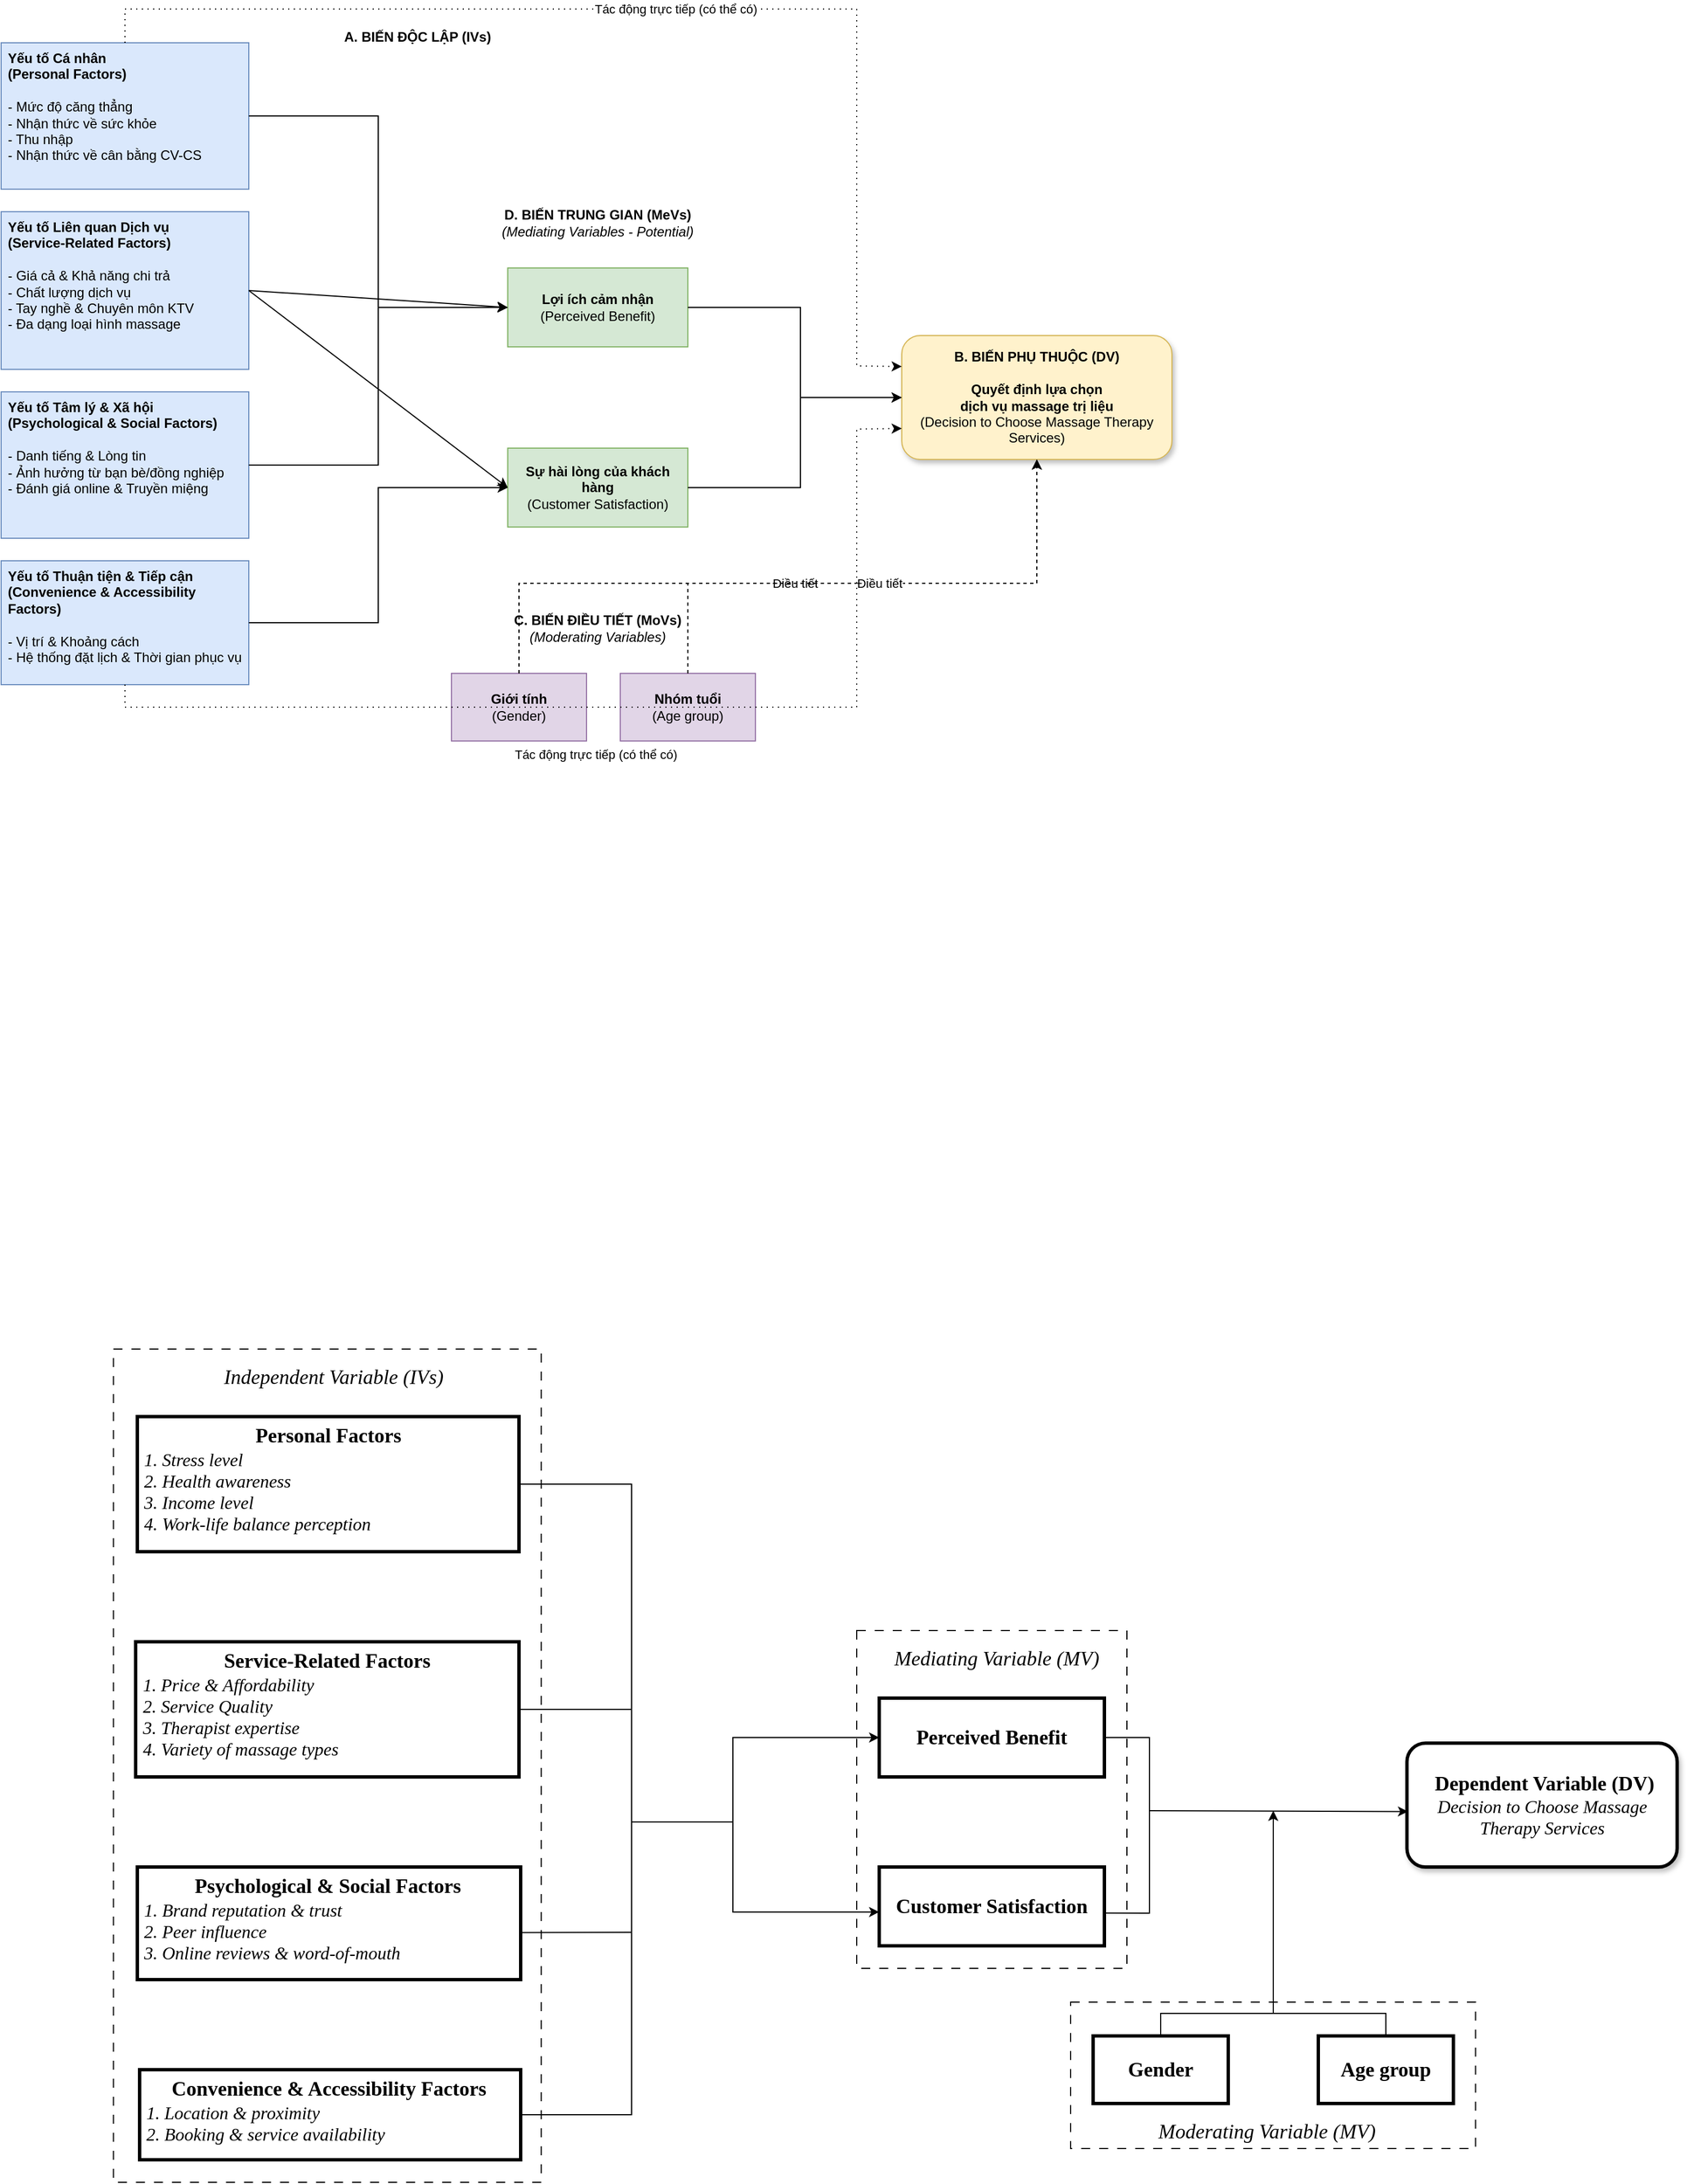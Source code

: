 <mxfile version="26.1.3">
  <diagram name="Page-1" id="qmDatxOl6HqxDlBA25QH">
    <mxGraphModel dx="2040" dy="1051" grid="0" gridSize="10" guides="1" tooltips="1" connect="1" arrows="1" fold="1" page="0" pageScale="1" pageWidth="850" pageHeight="1100" math="0" shadow="0">
      <root>
        <mxCell id="0" />
        <mxCell id="1" parent="0" />
        <mxCell id="I1SLYxGWvdEMF7dLtvF2-12" value="&lt;b&gt;Yếu tố Cá nhân&lt;br&gt;(Personal Factors)&lt;/b&gt;&lt;div&gt;&lt;br&gt;&lt;/div&gt;&lt;div&gt;- Mức độ căng thẳng&lt;/div&gt;&lt;div&gt;- Nhận thức về sức khỏe&lt;/div&gt;&lt;div&gt;- Thu nhập&lt;/div&gt;&lt;div&gt;- Nhận thức về cân bằng CV-CS&lt;/div&gt;" style="rounded=0;whiteSpace=wrap;html=1;align=left;verticalAlign=top;spacingLeft=4;fillColor=#dae8fc;strokeColor=#6c8ebf;" vertex="1" parent="1">
          <mxGeometry x="40" y="60" width="220" height="130" as="geometry" />
        </mxCell>
        <mxCell id="I1SLYxGWvdEMF7dLtvF2-13" value="&lt;b&gt;Yếu tố Liên quan Dịch vụ&lt;br&gt;(Service-Related Factors)&lt;/b&gt;&lt;div&gt;&lt;br&gt;&lt;/div&gt;&lt;div&gt;- Giá cả &amp;amp; Khả năng chi trả&lt;/div&gt;&lt;div&gt;- Chất lượng dịch vụ&lt;/div&gt;&lt;div&gt;- Tay nghề &amp;amp; Chuyên môn KTV&lt;/div&gt;&lt;div&gt;- Đa dạng loại hình massage&lt;/div&gt;" style="rounded=0;whiteSpace=wrap;html=1;align=left;verticalAlign=top;spacingLeft=4;fillColor=#dae8fc;strokeColor=#6c8ebf;" vertex="1" parent="1">
          <mxGeometry x="40" y="210" width="220" height="140" as="geometry" />
        </mxCell>
        <mxCell id="I1SLYxGWvdEMF7dLtvF2-14" value="&lt;b&gt;Yếu tố Tâm lý &amp;amp; Xã hội&lt;br&gt;(Psychological &amp;amp; Social Factors)&lt;/b&gt;&lt;div&gt;&lt;br&gt;&lt;/div&gt;&lt;div&gt;- Danh tiếng &amp;amp; Lòng tin&lt;/div&gt;&lt;div&gt;- Ảnh hưởng từ bạn bè/đồng nghiệp&lt;/div&gt;&lt;div&gt;- Đánh giá online &amp;amp; Truyền miệng&lt;/div&gt;" style="rounded=0;whiteSpace=wrap;html=1;align=left;verticalAlign=top;spacingLeft=4;fillColor=#dae8fc;strokeColor=#6c8ebf;" vertex="1" parent="1">
          <mxGeometry x="40" y="370" width="220" height="130" as="geometry" />
        </mxCell>
        <mxCell id="I1SLYxGWvdEMF7dLtvF2-15" value="&lt;b&gt;Yếu tố Thuận tiện &amp;amp; Tiếp cận&lt;br&gt;(Convenience &amp;amp; Accessibility Factors)&lt;/b&gt;&lt;div&gt;&lt;br&gt;&lt;/div&gt;&lt;div&gt;- Vị trí &amp;amp; Khoảng cách&lt;/div&gt;&lt;div&gt;- Hệ thống đặt lịch &amp;amp; Thời gian phục vụ&lt;/div&gt;" style="rounded=0;whiteSpace=wrap;html=1;align=left;verticalAlign=top;spacingLeft=4;fillColor=#dae8fc;strokeColor=#6c8ebf;" vertex="1" parent="1">
          <mxGeometry x="40" y="520" width="220" height="110" as="geometry" />
        </mxCell>
        <mxCell id="I1SLYxGWvdEMF7dLtvF2-16" value="&lt;b&gt;B. BIẾN PHỤ THUỘC (DV)&lt;/b&gt;&lt;div&gt;&lt;b&gt;&lt;br&gt;&lt;/b&gt;&lt;/div&gt;&lt;div&gt;&lt;b&gt;Quyết định lựa chọn&lt;/b&gt;&lt;/div&gt;&lt;div&gt;&lt;b&gt;dịch vụ massage trị liệu&lt;/b&gt;&lt;/div&gt;&lt;div&gt;(Decision to Choose Massage Therapy Services)&lt;/div&gt;" style="rounded=1;whiteSpace=wrap;html=1;fillColor=#fff2cc;strokeColor=#d6b656;shadow=1;" vertex="1" parent="1">
          <mxGeometry x="840" y="320" width="240" height="110" as="geometry" />
        </mxCell>
        <mxCell id="I1SLYxGWvdEMF7dLtvF2-17" value="" style="group" vertex="1" connectable="0" parent="1">
          <mxGeometry x="330" y="40" width="160" height="30" as="geometry" />
        </mxCell>
        <mxCell id="I1SLYxGWvdEMF7dLtvF2-18" value="&lt;b&gt;A. BIẾN ĐỘC LẬP (IVs)&lt;/b&gt;" style="text;html=1;strokeColor=none;fillColor=none;align=center;verticalAlign=middle;whiteSpace=wrap;rounded=0;" vertex="1" parent="I1SLYxGWvdEMF7dLtvF2-17">
          <mxGeometry width="160" height="30" as="geometry" />
        </mxCell>
        <mxCell id="I1SLYxGWvdEMF7dLtvF2-19" value="&lt;b&gt;D. BIẾN TRUNG GIAN (MeVs)&lt;/b&gt;&lt;div&gt;&lt;i&gt;(Mediating Variables - Potential)&lt;/i&gt;&lt;/div&gt;" style="text;html=1;strokeColor=none;fillColor=none;align=center;verticalAlign=middle;whiteSpace=wrap;rounded=0;" vertex="1" parent="1">
          <mxGeometry x="460" y="200" width="220" height="40" as="geometry" />
        </mxCell>
        <mxCell id="I1SLYxGWvdEMF7dLtvF2-20" value="&lt;b&gt;Lợi ích cảm nhận&lt;/b&gt;&lt;div&gt;(Perceived Benefit)&lt;/div&gt;" style="rounded=0;whiteSpace=wrap;html=1;fillColor=#d5e8d4;strokeColor=#82b366;" vertex="1" parent="1">
          <mxGeometry x="490" y="260" width="160" height="70" as="geometry" />
        </mxCell>
        <mxCell id="I1SLYxGWvdEMF7dLtvF2-21" value="&lt;b&gt;Sự hài lòng của khách hàng&lt;/b&gt;&lt;div&gt;(Customer Satisfaction)&lt;/div&gt;" style="rounded=0;whiteSpace=wrap;html=1;fillColor=#d5e8d4;strokeColor=#82b366;" vertex="1" parent="1">
          <mxGeometry x="490" y="420" width="160" height="70" as="geometry" />
        </mxCell>
        <mxCell id="I1SLYxGWvdEMF7dLtvF2-22" value="&lt;b&gt;C. BIẾN ĐIỀU TIẾT (MoVs)&lt;/b&gt;&lt;div&gt;&lt;i&gt;(Moderating Variables)&lt;/i&gt;&lt;/div&gt;" style="text;html=1;strokeColor=none;fillColor=none;align=center;verticalAlign=middle;whiteSpace=wrap;rounded=0;" vertex="1" parent="1">
          <mxGeometry x="460" y="560" width="220" height="40" as="geometry" />
        </mxCell>
        <mxCell id="I1SLYxGWvdEMF7dLtvF2-23" value="&lt;b&gt;Giới tính&lt;/b&gt;&lt;div&gt;(Gender)&lt;/div&gt;" style="rounded=0;whiteSpace=wrap;html=1;fillColor=#e1d5e7;strokeColor=#9673a6;" vertex="1" parent="1">
          <mxGeometry x="440" y="620" width="120" height="60" as="geometry" />
        </mxCell>
        <mxCell id="I1SLYxGWvdEMF7dLtvF2-24" value="&lt;b&gt;Nhóm tuổi&lt;/b&gt;&lt;div&gt;(Age group)&lt;/div&gt;" style="rounded=0;whiteSpace=wrap;html=1;fillColor=#e1d5e7;strokeColor=#9673a6;" vertex="1" parent="1">
          <mxGeometry x="590" y="620" width="120" height="60" as="geometry" />
        </mxCell>
        <mxCell id="I1SLYxGWvdEMF7dLtvF2-25" value="" style="endArrow=classic;html=1;rounded=0;exitX=1;exitY=0.5;exitDx=0;exitDy=0;entryX=0;entryY=0.5;entryDx=0;entryDy=0;" edge="1" parent="1" source="I1SLYxGWvdEMF7dLtvF2-12" target="I1SLYxGWvdEMF7dLtvF2-20">
          <mxGeometry width="50" height="50" relative="1" as="geometry">
            <mxPoint x="400" y="350" as="sourcePoint" />
            <mxPoint x="450" y="300" as="targetPoint" />
            <Array as="points">
              <mxPoint x="375" y="125" />
              <mxPoint x="375" y="295" />
            </Array>
          </mxGeometry>
        </mxCell>
        <mxCell id="I1SLYxGWvdEMF7dLtvF2-26" value="" style="endArrow=classic;html=1;rounded=0;exitX=1;exitY=0.5;exitDx=0;exitDy=0;" edge="1" parent="1" source="I1SLYxGWvdEMF7dLtvF2-13">
          <mxGeometry width="50" height="50" relative="1" as="geometry">
            <mxPoint x="270" y="280" as="sourcePoint" />
            <mxPoint x="490" y="295" as="targetPoint" />
          </mxGeometry>
        </mxCell>
        <mxCell id="I1SLYxGWvdEMF7dLtvF2-27" value="" style="endArrow=classic;html=1;rounded=0;exitX=1;exitY=0.5;exitDx=0;exitDy=0;entryX=0;entryY=0.5;entryDx=0;entryDy=0;" edge="1" parent="1" source="I1SLYxGWvdEMF7dLtvF2-14" target="I1SLYxGWvdEMF7dLtvF2-20">
          <mxGeometry width="50" height="50" relative="1" as="geometry">
            <mxPoint x="270" y="435" as="sourcePoint" />
            <mxPoint x="490" y="455" as="targetPoint" />
            <Array as="points">
              <mxPoint x="375" y="435" />
              <mxPoint x="375" y="295" />
            </Array>
          </mxGeometry>
        </mxCell>
        <mxCell id="I1SLYxGWvdEMF7dLtvF2-28" value="" style="endArrow=classic;html=1;rounded=0;exitX=1;exitY=0.5;exitDx=0;exitDy=0;entryX=0;entryY=0.5;entryDx=0;entryDy=0;" edge="1" parent="1" source="I1SLYxGWvdEMF7dLtvF2-13" target="I1SLYxGWvdEMF7dLtvF2-21">
          <mxGeometry width="50" height="50" relative="1" as="geometry">
            <mxPoint x="270" y="280" as="sourcePoint" />
            <mxPoint x="490" y="455" as="targetPoint" />
          </mxGeometry>
        </mxCell>
        <mxCell id="I1SLYxGWvdEMF7dLtvF2-29" value="" style="endArrow=classic;html=1;rounded=0;exitX=1;exitY=0.5;exitDx=0;exitDy=0;entryX=0;entryY=0.5;entryDx=0;entryDy=0;" edge="1" parent="1" source="I1SLYxGWvdEMF7dLtvF2-15" target="I1SLYxGWvdEMF7dLtvF2-21">
          <mxGeometry width="50" height="50" relative="1" as="geometry">
            <mxPoint x="270" y="575" as="sourcePoint" />
            <mxPoint x="490" y="455" as="targetPoint" />
            <Array as="points">
              <mxPoint x="375" y="575" />
              <mxPoint x="375" y="455" />
            </Array>
          </mxGeometry>
        </mxCell>
        <mxCell id="I1SLYxGWvdEMF7dLtvF2-30" value="" style="endArrow=classic;html=1;rounded=0;exitX=1;exitY=0.5;exitDx=0;exitDy=0;entryX=0;entryY=0.5;entryDx=0;entryDy=0;" edge="1" parent="1" source="I1SLYxGWvdEMF7dLtvF2-20" target="I1SLYxGWvdEMF7dLtvF2-16">
          <mxGeometry width="50" height="50" relative="1" as="geometry">
            <mxPoint x="660" y="300" as="sourcePoint" />
            <mxPoint x="840" y="375" as="targetPoint" />
            <Array as="points">
              <mxPoint x="750" y="295" />
              <mxPoint x="750" y="375" />
            </Array>
          </mxGeometry>
        </mxCell>
        <mxCell id="I1SLYxGWvdEMF7dLtvF2-31" value="" style="endArrow=classic;html=1;rounded=0;exitX=1;exitY=0.5;exitDx=0;exitDy=0;entryX=0;entryY=0.5;entryDx=0;entryDy=0;" edge="1" parent="1" source="I1SLYxGWvdEMF7dLtvF2-21" target="I1SLYxGWvdEMF7dLtvF2-16">
          <mxGeometry width="50" height="50" relative="1" as="geometry">
            <mxPoint x="660" y="455" as="sourcePoint" />
            <mxPoint x="840" y="375" as="targetPoint" />
            <Array as="points">
              <mxPoint x="750" y="455" />
              <mxPoint x="750" y="375" />
            </Array>
          </mxGeometry>
        </mxCell>
        <mxCell id="I1SLYxGWvdEMF7dLtvF2-32" value="Điều tiết" style="endArrow=classic;html=1;rounded=0;entryX=0.5;entryY=1;entryDx=0;entryDy=0;dashed=1;" edge="1" parent="1" target="I1SLYxGWvdEMF7dLtvF2-16">
          <mxGeometry width="50" height="50" relative="1" as="geometry">
            <mxPoint x="500" y="620" as="sourcePoint" />
            <mxPoint x="960" y="440" as="targetPoint" />
            <Array as="points">
              <mxPoint x="500" y="540" />
              <mxPoint x="960" y="540" />
            </Array>
          </mxGeometry>
        </mxCell>
        <mxCell id="I1SLYxGWvdEMF7dLtvF2-33" value="Điều tiết" style="endArrow=classic;html=1;rounded=0;entryX=0.5;entryY=1;entryDx=0;entryDy=0;dashed=1;" edge="1" parent="1">
          <mxGeometry width="50" height="50" relative="1" as="geometry">
            <mxPoint x="650" y="620" as="sourcePoint" />
            <mxPoint x="960" y="430" as="targetPoint" />
            <Array as="points">
              <mxPoint x="650" y="540" />
              <mxPoint x="960" y="540" />
            </Array>
          </mxGeometry>
        </mxCell>
        <mxCell id="I1SLYxGWvdEMF7dLtvF2-34" value="Tác động trực tiếp (có thể có)" style="endArrow=classic;html=1;rounded=0;exitX=0.5;exitY=0;exitDx=0;exitDy=0;entryX=0;entryY=0.25;entryDx=0;entryDy=0;dashed=1;dashPattern=1 4;" edge="1" parent="1" source="I1SLYxGWvdEMF7dLtvF2-12" target="I1SLYxGWvdEMF7dLtvF2-16">
          <mxGeometry width="50" height="50" relative="1" as="geometry">
            <mxPoint x="150" y="50" as="sourcePoint" />
            <mxPoint x="840" y="347.5" as="targetPoint" />
            <Array as="points">
              <mxPoint x="150" y="30" />
              <mxPoint x="800" y="30" />
              <mxPoint x="800" y="347" />
            </Array>
          </mxGeometry>
        </mxCell>
        <mxCell id="I1SLYxGWvdEMF7dLtvF2-35" value="Tác động trực tiếp (có thể có)" style="endArrow=classic;html=1;rounded=0;exitX=0.5;exitY=1;exitDx=0;exitDy=0;entryX=0;entryY=0.75;entryDx=0;entryDy=0;dashed=1;dashPattern=1 4;" edge="1" parent="1" source="I1SLYxGWvdEMF7dLtvF2-15" target="I1SLYxGWvdEMF7dLtvF2-16">
          <mxGeometry x="-0.087" y="-42" width="50" height="50" relative="1" as="geometry">
            <mxPoint x="150" y="640" as="sourcePoint" />
            <mxPoint x="840" y="402.5" as="targetPoint" />
            <Array as="points">
              <mxPoint x="150" y="650" />
              <mxPoint x="800" y="650" />
              <mxPoint x="800" y="403" />
            </Array>
            <mxPoint x="1" as="offset" />
          </mxGeometry>
        </mxCell>
        <mxCell id="I1SLYxGWvdEMF7dLtvF2-36" value="&lt;b&gt;&lt;font style=&quot;&quot;&gt;&lt;div style=&quot;text-align: center;&quot;&gt;&lt;b style=&quot;background-color: transparent; color: light-dark(rgb(0, 0, 0), rgb(255, 255, 255));&quot;&gt;&lt;font style=&quot;&quot;&gt;&lt;font face=&quot;Times New Roman&quot; style=&quot;font-size: 18px;&quot;&gt;&amp;nbsp; &amp;nbsp; &amp;nbsp; &amp;nbsp; &amp;nbsp; &amp;nbsp; &amp;nbsp; &amp;nbsp; &amp;nbsp; &amp;nbsp; &amp;nbsp; Personal Factors&lt;/font&gt;&lt;/font&gt;&lt;/b&gt;&lt;/div&gt;&lt;/font&gt;&lt;/b&gt;&lt;div&gt;&lt;font face=&quot;Times New Roman&quot; size=&quot;3&quot;&gt;&lt;i&gt;1. Stress level&lt;/i&gt;&lt;/font&gt;&lt;/div&gt;&lt;div&gt;&lt;font face=&quot;Times New Roman&quot; size=&quot;3&quot;&gt;&lt;i&gt;2. Health awareness&lt;/i&gt;&lt;/font&gt;&lt;/div&gt;&lt;div&gt;&lt;font face=&quot;Times New Roman&quot; size=&quot;3&quot;&gt;&lt;i&gt;3. Income level&lt;/i&gt;&lt;/font&gt;&lt;/div&gt;&lt;div&gt;&lt;font face=&quot;Times New Roman&quot; size=&quot;3&quot;&gt;&lt;i style=&quot;&quot;&gt;4. Work-life balance perception&lt;/i&gt;&lt;/font&gt;&lt;/div&gt;" style="rounded=0;whiteSpace=wrap;html=1;align=left;verticalAlign=top;spacingLeft=4;fillColor=#FFFFFF;strokeColor=#000000;strokeWidth=3;" vertex="1" parent="1">
          <mxGeometry x="161" y="1280" width="339" height="120" as="geometry" />
        </mxCell>
        <mxCell id="I1SLYxGWvdEMF7dLtvF2-37" value="&lt;div style=&quot;text-align: center;&quot;&gt;&lt;b style=&quot;background-color: transparent; color: light-dark(rgb(0, 0, 0), rgb(255, 255, 255));&quot;&gt;&lt;font face=&quot;Times New Roman&quot; style=&quot;font-size: 18px;&quot;&gt;&amp;nbsp;&amp;nbsp;&lt;span style=&quot;white-space: pre;&quot;&gt;&#x9;&lt;/span&gt;&amp;nbsp; &amp;nbsp; &amp;nbsp; &amp;nbsp; Service-Related Factors&lt;/font&gt;&lt;/b&gt;&lt;/div&gt;&lt;div&gt;&lt;font face=&quot;Times New Roman&quot; size=&quot;3&quot;&gt;&lt;i&gt;1. Price &amp;amp; Affordability&lt;/i&gt;&lt;/font&gt;&lt;/div&gt;&lt;div&gt;&lt;font face=&quot;Times New Roman&quot; size=&quot;3&quot;&gt;&lt;i&gt;2. Service Quality&lt;/i&gt;&lt;/font&gt;&lt;/div&gt;&lt;div&gt;&lt;font face=&quot;Times New Roman&quot; size=&quot;3&quot;&gt;&lt;i&gt;3. Therapist expertise&lt;/i&gt;&lt;/font&gt;&lt;/div&gt;&lt;div&gt;&lt;font face=&quot;Times New Roman&quot; size=&quot;3&quot;&gt;&lt;i&gt;4. Variety of massage types&lt;/i&gt;&lt;/font&gt;&lt;/div&gt;" style="rounded=0;whiteSpace=wrap;html=1;align=left;verticalAlign=top;spacingLeft=4;fillColor=#FFFFFF;strokeColor=#000000;strokeWidth=3;" vertex="1" parent="1">
          <mxGeometry x="159.5" y="1480" width="340.5" height="120" as="geometry" />
        </mxCell>
        <mxCell id="I1SLYxGWvdEMF7dLtvF2-38" value="&lt;b&gt;&lt;font face=&quot;Times New Roman&quot; style=&quot;font-size: 18px;&quot;&gt;&amp;nbsp; &amp;nbsp; &amp;nbsp; &amp;nbsp; &amp;nbsp; Psychological &amp;amp; Social Factors&lt;/font&gt;&lt;/b&gt;&lt;div&gt;&lt;font face=&quot;Times New Roman&quot; size=&quot;3&quot;&gt;&lt;i&gt;1. Brand reputation &amp;amp; trust&lt;/i&gt;&lt;/font&gt;&lt;/div&gt;&lt;div&gt;&lt;font face=&quot;Times New Roman&quot; size=&quot;3&quot;&gt;&lt;i&gt;2. Peer influence&lt;/i&gt;&lt;/font&gt;&lt;/div&gt;&lt;div&gt;&lt;font face=&quot;Times New Roman&quot; size=&quot;3&quot;&gt;&lt;i&gt;3. Online reviews &amp;amp; word-of-mouth&lt;/i&gt;&lt;/font&gt;&lt;/div&gt;" style="rounded=0;whiteSpace=wrap;html=1;align=left;verticalAlign=top;spacingLeft=4;fillColor=#FFFFFF;strokeColor=#000000;strokeWidth=3;" vertex="1" parent="1">
          <mxGeometry x="161" y="1680" width="340.5" height="100" as="geometry" />
        </mxCell>
        <mxCell id="I1SLYxGWvdEMF7dLtvF2-39" value="&lt;b&gt;&lt;font face=&quot;Times New Roman&quot; style=&quot;font-size: 18px;&quot;&gt;&amp;nbsp; &amp;nbsp; &amp;nbsp;Convenience &amp;amp; Accessibility Factors&lt;/font&gt;&lt;/b&gt;&lt;div&gt;&lt;font face=&quot;Times New Roman&quot; size=&quot;3&quot;&gt;&lt;i&gt;1. Location &amp;amp; proximity&lt;/i&gt;&lt;/font&gt;&lt;/div&gt;&lt;div&gt;&lt;font face=&quot;Times New Roman&quot; size=&quot;3&quot;&gt;&lt;i&gt;2. Booking &amp;amp; service availability&lt;/i&gt;&lt;/font&gt;&lt;/div&gt;" style="rounded=0;whiteSpace=wrap;html=1;align=left;verticalAlign=top;spacingLeft=4;fillColor=#FFFFFF;strokeColor=#000000;strokeWidth=3;" vertex="1" parent="1">
          <mxGeometry x="163" y="1860" width="338.5" height="80" as="geometry" />
        </mxCell>
        <mxCell id="I1SLYxGWvdEMF7dLtvF2-42" value="" style="rounded=0;whiteSpace=wrap;html=1;fillColor=none;strokeColor=#000000;strokeWidth=1;dashed=1;dashPattern=8 8;" vertex="1" parent="1">
          <mxGeometry x="139.75" y="1220" width="380" height="740" as="geometry" />
        </mxCell>
        <mxCell id="I1SLYxGWvdEMF7dLtvF2-44" value="&lt;font face=&quot;Times New Roman&quot; style=&quot;font-size: 18px;&quot;&gt;&lt;i&gt;Independent Variable (IVs)&lt;/i&gt;&lt;/font&gt;" style="text;html=1;align=center;verticalAlign=middle;whiteSpace=wrap;rounded=0;strokeColor=none;strokeWidth=3;" vertex="1" parent="1">
          <mxGeometry x="211.25" y="1230" width="248.75" height="30" as="geometry" />
        </mxCell>
        <mxCell id="I1SLYxGWvdEMF7dLtvF2-45" value="&lt;div&gt;&lt;font style=&quot;font-size: 18px;&quot; face=&quot;Times New Roman&quot;&gt;&lt;b&gt;Perceived Benefit&lt;/b&gt;&lt;/font&gt;&lt;/div&gt;" style="rounded=0;whiteSpace=wrap;html=1;fillColor=#FFFFFF;strokeColor=#000000;strokeWidth=3;" vertex="1" parent="1">
          <mxGeometry x="820" y="1530" width="200" height="70" as="geometry" />
        </mxCell>
        <mxCell id="I1SLYxGWvdEMF7dLtvF2-46" value="&lt;div&gt;&lt;font style=&quot;font-size: 18px;&quot; face=&quot;Times New Roman&quot;&gt;&lt;b&gt;Customer Satisfaction&lt;/b&gt;&lt;/font&gt;&lt;/div&gt;" style="rounded=0;whiteSpace=wrap;html=1;fillColor=#FFFFFF;strokeColor=#000000;strokeWidth=3;" vertex="1" parent="1">
          <mxGeometry x="820" y="1680" width="200" height="70" as="geometry" />
        </mxCell>
        <mxCell id="I1SLYxGWvdEMF7dLtvF2-47" value="" style="rounded=0;whiteSpace=wrap;html=1;fillColor=none;strokeColor=#000000;strokeWidth=1;dashed=1;dashPattern=8 8;" vertex="1" parent="1">
          <mxGeometry x="800" y="1470" width="240" height="300" as="geometry" />
        </mxCell>
        <mxCell id="I1SLYxGWvdEMF7dLtvF2-48" value="&lt;font face=&quot;Times New Roman&quot; style=&quot;font-size: 18px;&quot;&gt;&lt;i&gt;Mediating Variable (MV)&lt;/i&gt;&lt;/font&gt;" style="text;html=1;align=center;verticalAlign=middle;whiteSpace=wrap;rounded=0;strokeColor=none;strokeWidth=3;" vertex="1" parent="1">
          <mxGeometry x="800" y="1480" width="248.75" height="30" as="geometry" />
        </mxCell>
        <mxCell id="I1SLYxGWvdEMF7dLtvF2-49" value="&lt;b&gt;&lt;font style=&quot;font-size: 18px;&quot; face=&quot;Times New Roman&quot;&gt;Gender&lt;/font&gt;&lt;/b&gt;" style="rounded=0;whiteSpace=wrap;html=1;fillColor=#FFFFFF;strokeColor=#000000;strokeWidth=3;" vertex="1" parent="1">
          <mxGeometry x="1010" y="1830" width="120" height="60" as="geometry" />
        </mxCell>
        <mxCell id="I1SLYxGWvdEMF7dLtvF2-50" value="&lt;b&gt;&lt;font style=&quot;font-size: 18px;&quot; face=&quot;Times New Roman&quot;&gt;Age group&lt;/font&gt;&lt;/b&gt;" style="rounded=0;whiteSpace=wrap;html=1;fillColor=#FFFFFF;strokeColor=#000000;strokeWidth=3;" vertex="1" parent="1">
          <mxGeometry x="1210" y="1830" width="120" height="60" as="geometry" />
        </mxCell>
        <mxCell id="I1SLYxGWvdEMF7dLtvF2-51" value="" style="rounded=0;whiteSpace=wrap;html=1;fillColor=none;strokeColor=#000000;strokeWidth=1;dashed=1;dashPattern=8 8;" vertex="1" parent="1">
          <mxGeometry x="990" y="1800" width="359.68" height="130" as="geometry" />
        </mxCell>
        <mxCell id="I1SLYxGWvdEMF7dLtvF2-52" value="&lt;font face=&quot;Times New Roman&quot; style=&quot;font-size: 18px;&quot;&gt;&lt;i&gt;Moderating Variable (MV)&lt;/i&gt;&lt;/font&gt;" style="text;html=1;align=center;verticalAlign=middle;whiteSpace=wrap;rounded=0;strokeColor=none;strokeWidth=3;" vertex="1" parent="1">
          <mxGeometry x="1040" y="1900" width="248.75" height="30" as="geometry" />
        </mxCell>
        <mxCell id="I1SLYxGWvdEMF7dLtvF2-53" value="&lt;b&gt;&lt;font style=&quot;font-size: 16px;&quot; face=&quot;Times New Roman&quot;&gt;&amp;nbsp;&lt;/font&gt;&lt;font style=&quot;font-size: 18px;&quot; face=&quot;Times New Roman&quot;&gt;Dependent Variable (DV)&lt;/font&gt;&lt;/b&gt;&lt;div&gt;&lt;font size=&quot;3&quot; face=&quot;Times New Roman&quot;&gt;&lt;i&gt;Decision to Choose Massage Therapy Services&lt;/i&gt;&lt;/font&gt;&lt;/div&gt;" style="rounded=1;whiteSpace=wrap;html=1;fillColor=#FFFFFF;strokeColor=#000000;shadow=1;strokeWidth=3;" vertex="1" parent="1">
          <mxGeometry x="1288.75" y="1570" width="240" height="110" as="geometry" />
        </mxCell>
        <mxCell id="I1SLYxGWvdEMF7dLtvF2-56" value="" style="endArrow=none;html=1;rounded=0;exitX=1;exitY=0.5;exitDx=0;exitDy=0;entryX=1;entryY=0.5;entryDx=0;entryDy=0;" edge="1" parent="1" source="I1SLYxGWvdEMF7dLtvF2-36" target="I1SLYxGWvdEMF7dLtvF2-39">
          <mxGeometry width="50" height="50" relative="1" as="geometry">
            <mxPoint x="600" y="1350" as="sourcePoint" />
            <mxPoint x="600" y="1640" as="targetPoint" />
            <Array as="points">
              <mxPoint x="600" y="1340" />
              <mxPoint x="600" y="1900" />
            </Array>
          </mxGeometry>
        </mxCell>
        <mxCell id="I1SLYxGWvdEMF7dLtvF2-57" value="" style="endArrow=none;html=1;rounded=0;exitX=1;exitY=0.5;exitDx=0;exitDy=0;" edge="1" parent="1" source="I1SLYxGWvdEMF7dLtvF2-37">
          <mxGeometry width="50" height="50" relative="1" as="geometry">
            <mxPoint x="520" y="1565" as="sourcePoint" />
            <mxPoint x="600" y="1540" as="targetPoint" />
          </mxGeometry>
        </mxCell>
        <mxCell id="I1SLYxGWvdEMF7dLtvF2-58" value="" style="endArrow=none;html=1;rounded=0;exitX=0.999;exitY=0.583;exitDx=0;exitDy=0;exitPerimeter=0;" edge="1" parent="1" source="I1SLYxGWvdEMF7dLtvF2-38">
          <mxGeometry width="50" height="50" relative="1" as="geometry">
            <mxPoint x="530" y="1740" as="sourcePoint" />
            <mxPoint x="600" y="1738" as="targetPoint" />
          </mxGeometry>
        </mxCell>
        <mxCell id="I1SLYxGWvdEMF7dLtvF2-59" value="" style="endArrow=none;html=1;rounded=0;" edge="1" parent="1">
          <mxGeometry width="50" height="50" relative="1" as="geometry">
            <mxPoint x="600" y="1640" as="sourcePoint" />
            <mxPoint x="690" y="1640" as="targetPoint" />
          </mxGeometry>
        </mxCell>
        <mxCell id="I1SLYxGWvdEMF7dLtvF2-60" value="" style="endArrow=classic;html=1;rounded=0;entryX=0;entryY=0.5;entryDx=0;entryDy=0;" edge="1" parent="1" target="I1SLYxGWvdEMF7dLtvF2-45">
          <mxGeometry width="50" height="50" relative="1" as="geometry">
            <mxPoint x="690" y="1640" as="sourcePoint" />
            <mxPoint x="780" y="1570" as="targetPoint" />
            <Array as="points">
              <mxPoint x="690" y="1565" />
            </Array>
          </mxGeometry>
        </mxCell>
        <mxCell id="I1SLYxGWvdEMF7dLtvF2-61" value="" style="endArrow=classic;html=1;rounded=0;entryX=0;entryY=0.571;entryDx=0;entryDy=0;entryPerimeter=0;" edge="1" parent="1" target="I1SLYxGWvdEMF7dLtvF2-46">
          <mxGeometry width="50" height="50" relative="1" as="geometry">
            <mxPoint x="690" y="1640" as="sourcePoint" />
            <mxPoint x="760" y="1620" as="targetPoint" />
            <Array as="points">
              <mxPoint x="690" y="1720" />
            </Array>
          </mxGeometry>
        </mxCell>
        <mxCell id="I1SLYxGWvdEMF7dLtvF2-62" value="" style="endArrow=none;html=1;rounded=0;entryX=1;entryY=0.5;entryDx=0;entryDy=0;exitX=1.004;exitY=0.584;exitDx=0;exitDy=0;exitPerimeter=0;" edge="1" parent="1" source="I1SLYxGWvdEMF7dLtvF2-46" target="I1SLYxGWvdEMF7dLtvF2-45">
          <mxGeometry width="50" height="50" relative="1" as="geometry">
            <mxPoint x="1048.75" y="1630" as="sourcePoint" />
            <mxPoint x="1098.75" y="1580" as="targetPoint" />
            <Array as="points">
              <mxPoint x="1060" y="1721" />
              <mxPoint x="1060" y="1565" />
            </Array>
          </mxGeometry>
        </mxCell>
        <mxCell id="I1SLYxGWvdEMF7dLtvF2-63" value="" style="endArrow=classic;html=1;rounded=0;entryX=0.004;entryY=0.552;entryDx=0;entryDy=0;entryPerimeter=0;" edge="1" parent="1" target="I1SLYxGWvdEMF7dLtvF2-53">
          <mxGeometry width="50" height="50" relative="1" as="geometry">
            <mxPoint x="1060" y="1630" as="sourcePoint" />
            <mxPoint x="1147.92" y="1630.28" as="targetPoint" />
          </mxGeometry>
        </mxCell>
        <mxCell id="I1SLYxGWvdEMF7dLtvF2-65" value="" style="endArrow=none;html=1;rounded=0;exitX=0.5;exitY=0;exitDx=0;exitDy=0;entryX=0.5;entryY=0;entryDx=0;entryDy=0;" edge="1" parent="1" source="I1SLYxGWvdEMF7dLtvF2-49" target="I1SLYxGWvdEMF7dLtvF2-50">
          <mxGeometry width="50" height="50" relative="1" as="geometry">
            <mxPoint x="1060" y="1810" as="sourcePoint" />
            <mxPoint x="1210" y="1790" as="targetPoint" />
            <Array as="points">
              <mxPoint x="1070" y="1810" />
              <mxPoint x="1270" y="1810" />
            </Array>
          </mxGeometry>
        </mxCell>
        <mxCell id="I1SLYxGWvdEMF7dLtvF2-66" value="" style="endArrow=classic;html=1;rounded=0;" edge="1" parent="1">
          <mxGeometry width="50" height="50" relative="1" as="geometry">
            <mxPoint x="1170" y="1810" as="sourcePoint" />
            <mxPoint x="1170" y="1630" as="targetPoint" />
          </mxGeometry>
        </mxCell>
      </root>
    </mxGraphModel>
  </diagram>
</mxfile>
